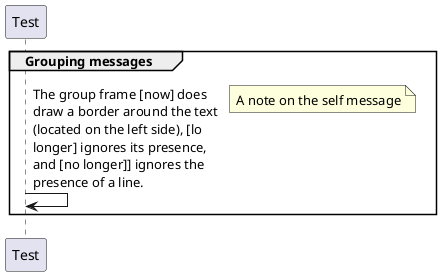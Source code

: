 {
  "sha1": "10qyv2xmwoylbvjmw2moli4tkdqffjy",
  "insertion": {
    "when": "2024-06-06T17:24:18.725Z",
    "url": "https://github.com/plantuml/plantuml/pull/1777",
    "user": "plantuml@gmail.com"
  }
}
@startuml
!pragma teoz true
skinparam {
  Maxmessagesize 200
}

group Grouping messages
    Test -> Test    : The group frame [now] does draw a border around the text (located on the left side), [lo longer] ignores its presence, and [no longer]] ignores the presence of a line.
    note right
      A note on the self message
    endnote
end
@enduml
